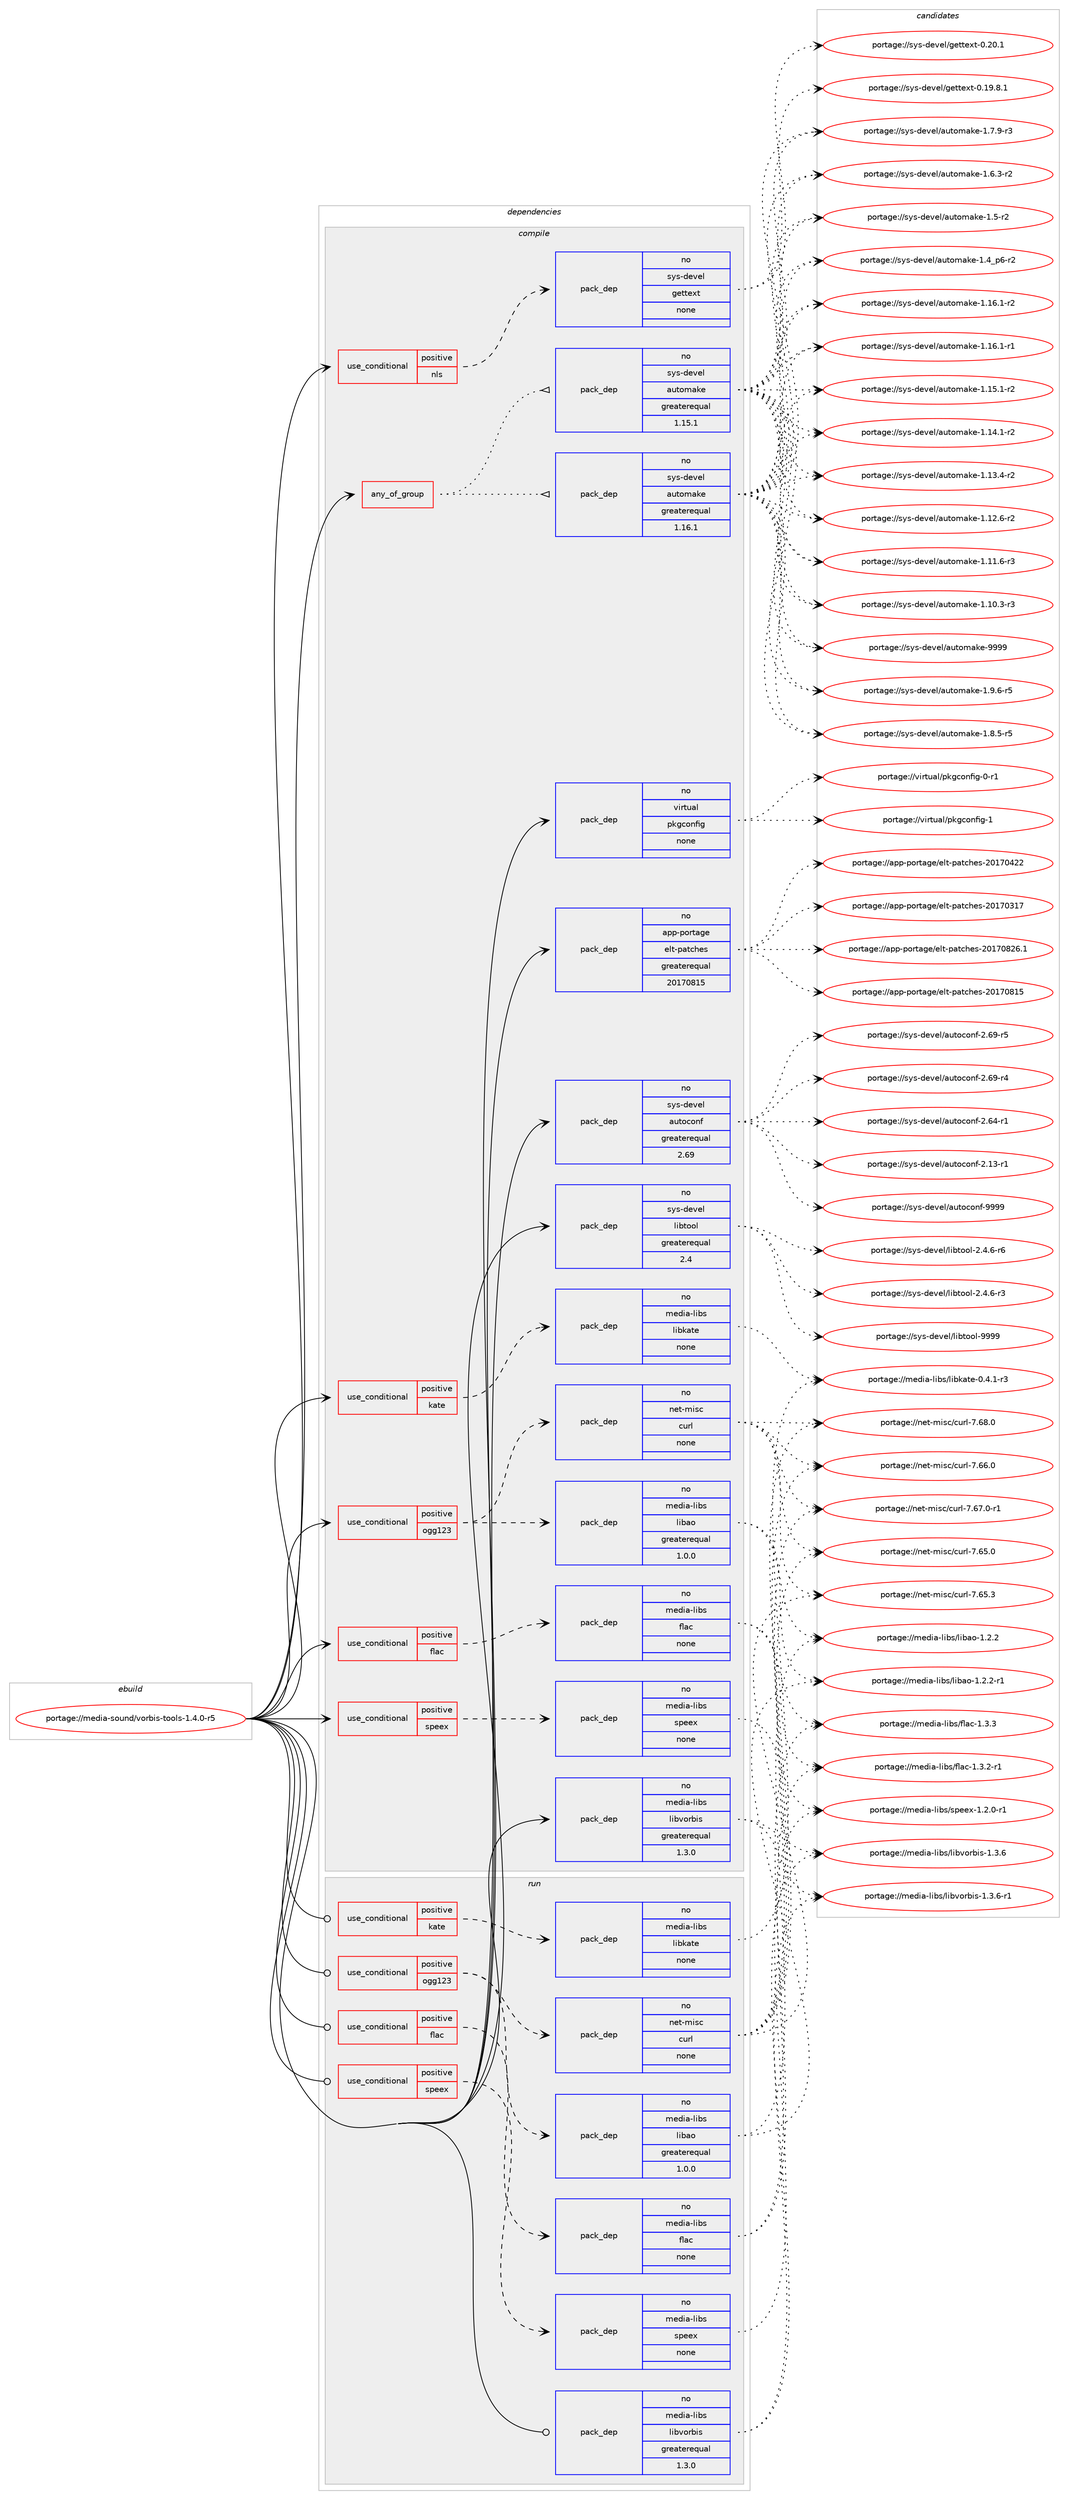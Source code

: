 digraph prolog {

# *************
# Graph options
# *************

newrank=true;
concentrate=true;
compound=true;
graph [rankdir=LR,fontname=Helvetica,fontsize=10,ranksep=1.5];#, ranksep=2.5, nodesep=0.2];
edge  [arrowhead=vee];
node  [fontname=Helvetica,fontsize=10];

# **********
# The ebuild
# **********

subgraph cluster_leftcol {
color=gray;
label=<<i>ebuild</i>>;
id [label="portage://media-sound/vorbis-tools-1.4.0-r5", color=red, width=4, href="../media-sound/vorbis-tools-1.4.0-r5.svg"];
}

# ****************
# The dependencies
# ****************

subgraph cluster_midcol {
color=gray;
label=<<i>dependencies</i>>;
subgraph cluster_compile {
fillcolor="#eeeeee";
style=filled;
label=<<i>compile</i>>;
subgraph any2719 {
dependency184192 [label=<<TABLE BORDER="0" CELLBORDER="1" CELLSPACING="0" CELLPADDING="4"><TR><TD CELLPADDING="10">any_of_group</TD></TR></TABLE>>, shape=none, color=red];subgraph pack139835 {
dependency184193 [label=<<TABLE BORDER="0" CELLBORDER="1" CELLSPACING="0" CELLPADDING="4" WIDTH="220"><TR><TD ROWSPAN="6" CELLPADDING="30">pack_dep</TD></TR><TR><TD WIDTH="110">no</TD></TR><TR><TD>sys-devel</TD></TR><TR><TD>automake</TD></TR><TR><TD>greaterequal</TD></TR><TR><TD>1.16.1</TD></TR></TABLE>>, shape=none, color=blue];
}
dependency184192:e -> dependency184193:w [weight=20,style="dotted",arrowhead="oinv"];
subgraph pack139836 {
dependency184194 [label=<<TABLE BORDER="0" CELLBORDER="1" CELLSPACING="0" CELLPADDING="4" WIDTH="220"><TR><TD ROWSPAN="6" CELLPADDING="30">pack_dep</TD></TR><TR><TD WIDTH="110">no</TD></TR><TR><TD>sys-devel</TD></TR><TR><TD>automake</TD></TR><TR><TD>greaterequal</TD></TR><TR><TD>1.15.1</TD></TR></TABLE>>, shape=none, color=blue];
}
dependency184192:e -> dependency184194:w [weight=20,style="dotted",arrowhead="oinv"];
}
id:e -> dependency184192:w [weight=20,style="solid",arrowhead="vee"];
subgraph cond41488 {
dependency184195 [label=<<TABLE BORDER="0" CELLBORDER="1" CELLSPACING="0" CELLPADDING="4"><TR><TD ROWSPAN="3" CELLPADDING="10">use_conditional</TD></TR><TR><TD>positive</TD></TR><TR><TD>flac</TD></TR></TABLE>>, shape=none, color=red];
subgraph pack139837 {
dependency184196 [label=<<TABLE BORDER="0" CELLBORDER="1" CELLSPACING="0" CELLPADDING="4" WIDTH="220"><TR><TD ROWSPAN="6" CELLPADDING="30">pack_dep</TD></TR><TR><TD WIDTH="110">no</TD></TR><TR><TD>media-libs</TD></TR><TR><TD>flac</TD></TR><TR><TD>none</TD></TR><TR><TD></TD></TR></TABLE>>, shape=none, color=blue];
}
dependency184195:e -> dependency184196:w [weight=20,style="dashed",arrowhead="vee"];
}
id:e -> dependency184195:w [weight=20,style="solid",arrowhead="vee"];
subgraph cond41489 {
dependency184197 [label=<<TABLE BORDER="0" CELLBORDER="1" CELLSPACING="0" CELLPADDING="4"><TR><TD ROWSPAN="3" CELLPADDING="10">use_conditional</TD></TR><TR><TD>positive</TD></TR><TR><TD>kate</TD></TR></TABLE>>, shape=none, color=red];
subgraph pack139838 {
dependency184198 [label=<<TABLE BORDER="0" CELLBORDER="1" CELLSPACING="0" CELLPADDING="4" WIDTH="220"><TR><TD ROWSPAN="6" CELLPADDING="30">pack_dep</TD></TR><TR><TD WIDTH="110">no</TD></TR><TR><TD>media-libs</TD></TR><TR><TD>libkate</TD></TR><TR><TD>none</TD></TR><TR><TD></TD></TR></TABLE>>, shape=none, color=blue];
}
dependency184197:e -> dependency184198:w [weight=20,style="dashed",arrowhead="vee"];
}
id:e -> dependency184197:w [weight=20,style="solid",arrowhead="vee"];
subgraph cond41490 {
dependency184199 [label=<<TABLE BORDER="0" CELLBORDER="1" CELLSPACING="0" CELLPADDING="4"><TR><TD ROWSPAN="3" CELLPADDING="10">use_conditional</TD></TR><TR><TD>positive</TD></TR><TR><TD>nls</TD></TR></TABLE>>, shape=none, color=red];
subgraph pack139839 {
dependency184200 [label=<<TABLE BORDER="0" CELLBORDER="1" CELLSPACING="0" CELLPADDING="4" WIDTH="220"><TR><TD ROWSPAN="6" CELLPADDING="30">pack_dep</TD></TR><TR><TD WIDTH="110">no</TD></TR><TR><TD>sys-devel</TD></TR><TR><TD>gettext</TD></TR><TR><TD>none</TD></TR><TR><TD></TD></TR></TABLE>>, shape=none, color=blue];
}
dependency184199:e -> dependency184200:w [weight=20,style="dashed",arrowhead="vee"];
}
id:e -> dependency184199:w [weight=20,style="solid",arrowhead="vee"];
subgraph cond41491 {
dependency184201 [label=<<TABLE BORDER="0" CELLBORDER="1" CELLSPACING="0" CELLPADDING="4"><TR><TD ROWSPAN="3" CELLPADDING="10">use_conditional</TD></TR><TR><TD>positive</TD></TR><TR><TD>ogg123</TD></TR></TABLE>>, shape=none, color=red];
subgraph pack139840 {
dependency184202 [label=<<TABLE BORDER="0" CELLBORDER="1" CELLSPACING="0" CELLPADDING="4" WIDTH="220"><TR><TD ROWSPAN="6" CELLPADDING="30">pack_dep</TD></TR><TR><TD WIDTH="110">no</TD></TR><TR><TD>media-libs</TD></TR><TR><TD>libao</TD></TR><TR><TD>greaterequal</TD></TR><TR><TD>1.0.0</TD></TR></TABLE>>, shape=none, color=blue];
}
dependency184201:e -> dependency184202:w [weight=20,style="dashed",arrowhead="vee"];
subgraph pack139841 {
dependency184203 [label=<<TABLE BORDER="0" CELLBORDER="1" CELLSPACING="0" CELLPADDING="4" WIDTH="220"><TR><TD ROWSPAN="6" CELLPADDING="30">pack_dep</TD></TR><TR><TD WIDTH="110">no</TD></TR><TR><TD>net-misc</TD></TR><TR><TD>curl</TD></TR><TR><TD>none</TD></TR><TR><TD></TD></TR></TABLE>>, shape=none, color=blue];
}
dependency184201:e -> dependency184203:w [weight=20,style="dashed",arrowhead="vee"];
}
id:e -> dependency184201:w [weight=20,style="solid",arrowhead="vee"];
subgraph cond41492 {
dependency184204 [label=<<TABLE BORDER="0" CELLBORDER="1" CELLSPACING="0" CELLPADDING="4"><TR><TD ROWSPAN="3" CELLPADDING="10">use_conditional</TD></TR><TR><TD>positive</TD></TR><TR><TD>speex</TD></TR></TABLE>>, shape=none, color=red];
subgraph pack139842 {
dependency184205 [label=<<TABLE BORDER="0" CELLBORDER="1" CELLSPACING="0" CELLPADDING="4" WIDTH="220"><TR><TD ROWSPAN="6" CELLPADDING="30">pack_dep</TD></TR><TR><TD WIDTH="110">no</TD></TR><TR><TD>media-libs</TD></TR><TR><TD>speex</TD></TR><TR><TD>none</TD></TR><TR><TD></TD></TR></TABLE>>, shape=none, color=blue];
}
dependency184204:e -> dependency184205:w [weight=20,style="dashed",arrowhead="vee"];
}
id:e -> dependency184204:w [weight=20,style="solid",arrowhead="vee"];
subgraph pack139843 {
dependency184206 [label=<<TABLE BORDER="0" CELLBORDER="1" CELLSPACING="0" CELLPADDING="4" WIDTH="220"><TR><TD ROWSPAN="6" CELLPADDING="30">pack_dep</TD></TR><TR><TD WIDTH="110">no</TD></TR><TR><TD>app-portage</TD></TR><TR><TD>elt-patches</TD></TR><TR><TD>greaterequal</TD></TR><TR><TD>20170815</TD></TR></TABLE>>, shape=none, color=blue];
}
id:e -> dependency184206:w [weight=20,style="solid",arrowhead="vee"];
subgraph pack139844 {
dependency184207 [label=<<TABLE BORDER="0" CELLBORDER="1" CELLSPACING="0" CELLPADDING="4" WIDTH="220"><TR><TD ROWSPAN="6" CELLPADDING="30">pack_dep</TD></TR><TR><TD WIDTH="110">no</TD></TR><TR><TD>media-libs</TD></TR><TR><TD>libvorbis</TD></TR><TR><TD>greaterequal</TD></TR><TR><TD>1.3.0</TD></TR></TABLE>>, shape=none, color=blue];
}
id:e -> dependency184207:w [weight=20,style="solid",arrowhead="vee"];
subgraph pack139845 {
dependency184208 [label=<<TABLE BORDER="0" CELLBORDER="1" CELLSPACING="0" CELLPADDING="4" WIDTH="220"><TR><TD ROWSPAN="6" CELLPADDING="30">pack_dep</TD></TR><TR><TD WIDTH="110">no</TD></TR><TR><TD>sys-devel</TD></TR><TR><TD>autoconf</TD></TR><TR><TD>greaterequal</TD></TR><TR><TD>2.69</TD></TR></TABLE>>, shape=none, color=blue];
}
id:e -> dependency184208:w [weight=20,style="solid",arrowhead="vee"];
subgraph pack139846 {
dependency184209 [label=<<TABLE BORDER="0" CELLBORDER="1" CELLSPACING="0" CELLPADDING="4" WIDTH="220"><TR><TD ROWSPAN="6" CELLPADDING="30">pack_dep</TD></TR><TR><TD WIDTH="110">no</TD></TR><TR><TD>sys-devel</TD></TR><TR><TD>libtool</TD></TR><TR><TD>greaterequal</TD></TR><TR><TD>2.4</TD></TR></TABLE>>, shape=none, color=blue];
}
id:e -> dependency184209:w [weight=20,style="solid",arrowhead="vee"];
subgraph pack139847 {
dependency184210 [label=<<TABLE BORDER="0" CELLBORDER="1" CELLSPACING="0" CELLPADDING="4" WIDTH="220"><TR><TD ROWSPAN="6" CELLPADDING="30">pack_dep</TD></TR><TR><TD WIDTH="110">no</TD></TR><TR><TD>virtual</TD></TR><TR><TD>pkgconfig</TD></TR><TR><TD>none</TD></TR><TR><TD></TD></TR></TABLE>>, shape=none, color=blue];
}
id:e -> dependency184210:w [weight=20,style="solid",arrowhead="vee"];
}
subgraph cluster_compileandrun {
fillcolor="#eeeeee";
style=filled;
label=<<i>compile and run</i>>;
}
subgraph cluster_run {
fillcolor="#eeeeee";
style=filled;
label=<<i>run</i>>;
subgraph cond41493 {
dependency184211 [label=<<TABLE BORDER="0" CELLBORDER="1" CELLSPACING="0" CELLPADDING="4"><TR><TD ROWSPAN="3" CELLPADDING="10">use_conditional</TD></TR><TR><TD>positive</TD></TR><TR><TD>flac</TD></TR></TABLE>>, shape=none, color=red];
subgraph pack139848 {
dependency184212 [label=<<TABLE BORDER="0" CELLBORDER="1" CELLSPACING="0" CELLPADDING="4" WIDTH="220"><TR><TD ROWSPAN="6" CELLPADDING="30">pack_dep</TD></TR><TR><TD WIDTH="110">no</TD></TR><TR><TD>media-libs</TD></TR><TR><TD>flac</TD></TR><TR><TD>none</TD></TR><TR><TD></TD></TR></TABLE>>, shape=none, color=blue];
}
dependency184211:e -> dependency184212:w [weight=20,style="dashed",arrowhead="vee"];
}
id:e -> dependency184211:w [weight=20,style="solid",arrowhead="odot"];
subgraph cond41494 {
dependency184213 [label=<<TABLE BORDER="0" CELLBORDER="1" CELLSPACING="0" CELLPADDING="4"><TR><TD ROWSPAN="3" CELLPADDING="10">use_conditional</TD></TR><TR><TD>positive</TD></TR><TR><TD>kate</TD></TR></TABLE>>, shape=none, color=red];
subgraph pack139849 {
dependency184214 [label=<<TABLE BORDER="0" CELLBORDER="1" CELLSPACING="0" CELLPADDING="4" WIDTH="220"><TR><TD ROWSPAN="6" CELLPADDING="30">pack_dep</TD></TR><TR><TD WIDTH="110">no</TD></TR><TR><TD>media-libs</TD></TR><TR><TD>libkate</TD></TR><TR><TD>none</TD></TR><TR><TD></TD></TR></TABLE>>, shape=none, color=blue];
}
dependency184213:e -> dependency184214:w [weight=20,style="dashed",arrowhead="vee"];
}
id:e -> dependency184213:w [weight=20,style="solid",arrowhead="odot"];
subgraph cond41495 {
dependency184215 [label=<<TABLE BORDER="0" CELLBORDER="1" CELLSPACING="0" CELLPADDING="4"><TR><TD ROWSPAN="3" CELLPADDING="10">use_conditional</TD></TR><TR><TD>positive</TD></TR><TR><TD>ogg123</TD></TR></TABLE>>, shape=none, color=red];
subgraph pack139850 {
dependency184216 [label=<<TABLE BORDER="0" CELLBORDER="1" CELLSPACING="0" CELLPADDING="4" WIDTH="220"><TR><TD ROWSPAN="6" CELLPADDING="30">pack_dep</TD></TR><TR><TD WIDTH="110">no</TD></TR><TR><TD>media-libs</TD></TR><TR><TD>libao</TD></TR><TR><TD>greaterequal</TD></TR><TR><TD>1.0.0</TD></TR></TABLE>>, shape=none, color=blue];
}
dependency184215:e -> dependency184216:w [weight=20,style="dashed",arrowhead="vee"];
subgraph pack139851 {
dependency184217 [label=<<TABLE BORDER="0" CELLBORDER="1" CELLSPACING="0" CELLPADDING="4" WIDTH="220"><TR><TD ROWSPAN="6" CELLPADDING="30">pack_dep</TD></TR><TR><TD WIDTH="110">no</TD></TR><TR><TD>net-misc</TD></TR><TR><TD>curl</TD></TR><TR><TD>none</TD></TR><TR><TD></TD></TR></TABLE>>, shape=none, color=blue];
}
dependency184215:e -> dependency184217:w [weight=20,style="dashed",arrowhead="vee"];
}
id:e -> dependency184215:w [weight=20,style="solid",arrowhead="odot"];
subgraph cond41496 {
dependency184218 [label=<<TABLE BORDER="0" CELLBORDER="1" CELLSPACING="0" CELLPADDING="4"><TR><TD ROWSPAN="3" CELLPADDING="10">use_conditional</TD></TR><TR><TD>positive</TD></TR><TR><TD>speex</TD></TR></TABLE>>, shape=none, color=red];
subgraph pack139852 {
dependency184219 [label=<<TABLE BORDER="0" CELLBORDER="1" CELLSPACING="0" CELLPADDING="4" WIDTH="220"><TR><TD ROWSPAN="6" CELLPADDING="30">pack_dep</TD></TR><TR><TD WIDTH="110">no</TD></TR><TR><TD>media-libs</TD></TR><TR><TD>speex</TD></TR><TR><TD>none</TD></TR><TR><TD></TD></TR></TABLE>>, shape=none, color=blue];
}
dependency184218:e -> dependency184219:w [weight=20,style="dashed",arrowhead="vee"];
}
id:e -> dependency184218:w [weight=20,style="solid",arrowhead="odot"];
subgraph pack139853 {
dependency184220 [label=<<TABLE BORDER="0" CELLBORDER="1" CELLSPACING="0" CELLPADDING="4" WIDTH="220"><TR><TD ROWSPAN="6" CELLPADDING="30">pack_dep</TD></TR><TR><TD WIDTH="110">no</TD></TR><TR><TD>media-libs</TD></TR><TR><TD>libvorbis</TD></TR><TR><TD>greaterequal</TD></TR><TR><TD>1.3.0</TD></TR></TABLE>>, shape=none, color=blue];
}
id:e -> dependency184220:w [weight=20,style="solid",arrowhead="odot"];
}
}

# **************
# The candidates
# **************

subgraph cluster_choices {
rank=same;
color=gray;
label=<<i>candidates</i>>;

subgraph choice139835 {
color=black;
nodesep=1;
choice115121115451001011181011084797117116111109971071014557575757 [label="portage://sys-devel/automake-9999", color=red, width=4,href="../sys-devel/automake-9999.svg"];
choice115121115451001011181011084797117116111109971071014549465746544511453 [label="portage://sys-devel/automake-1.9.6-r5", color=red, width=4,href="../sys-devel/automake-1.9.6-r5.svg"];
choice115121115451001011181011084797117116111109971071014549465646534511453 [label="portage://sys-devel/automake-1.8.5-r5", color=red, width=4,href="../sys-devel/automake-1.8.5-r5.svg"];
choice115121115451001011181011084797117116111109971071014549465546574511451 [label="portage://sys-devel/automake-1.7.9-r3", color=red, width=4,href="../sys-devel/automake-1.7.9-r3.svg"];
choice115121115451001011181011084797117116111109971071014549465446514511450 [label="portage://sys-devel/automake-1.6.3-r2", color=red, width=4,href="../sys-devel/automake-1.6.3-r2.svg"];
choice11512111545100101118101108479711711611110997107101454946534511450 [label="portage://sys-devel/automake-1.5-r2", color=red, width=4,href="../sys-devel/automake-1.5-r2.svg"];
choice115121115451001011181011084797117116111109971071014549465295112544511450 [label="portage://sys-devel/automake-1.4_p6-r2", color=red, width=4,href="../sys-devel/automake-1.4_p6-r2.svg"];
choice11512111545100101118101108479711711611110997107101454946495446494511450 [label="portage://sys-devel/automake-1.16.1-r2", color=red, width=4,href="../sys-devel/automake-1.16.1-r2.svg"];
choice11512111545100101118101108479711711611110997107101454946495446494511449 [label="portage://sys-devel/automake-1.16.1-r1", color=red, width=4,href="../sys-devel/automake-1.16.1-r1.svg"];
choice11512111545100101118101108479711711611110997107101454946495346494511450 [label="portage://sys-devel/automake-1.15.1-r2", color=red, width=4,href="../sys-devel/automake-1.15.1-r2.svg"];
choice11512111545100101118101108479711711611110997107101454946495246494511450 [label="portage://sys-devel/automake-1.14.1-r2", color=red, width=4,href="../sys-devel/automake-1.14.1-r2.svg"];
choice11512111545100101118101108479711711611110997107101454946495146524511450 [label="portage://sys-devel/automake-1.13.4-r2", color=red, width=4,href="../sys-devel/automake-1.13.4-r2.svg"];
choice11512111545100101118101108479711711611110997107101454946495046544511450 [label="portage://sys-devel/automake-1.12.6-r2", color=red, width=4,href="../sys-devel/automake-1.12.6-r2.svg"];
choice11512111545100101118101108479711711611110997107101454946494946544511451 [label="portage://sys-devel/automake-1.11.6-r3", color=red, width=4,href="../sys-devel/automake-1.11.6-r3.svg"];
choice11512111545100101118101108479711711611110997107101454946494846514511451 [label="portage://sys-devel/automake-1.10.3-r3", color=red, width=4,href="../sys-devel/automake-1.10.3-r3.svg"];
dependency184193:e -> choice115121115451001011181011084797117116111109971071014557575757:w [style=dotted,weight="100"];
dependency184193:e -> choice115121115451001011181011084797117116111109971071014549465746544511453:w [style=dotted,weight="100"];
dependency184193:e -> choice115121115451001011181011084797117116111109971071014549465646534511453:w [style=dotted,weight="100"];
dependency184193:e -> choice115121115451001011181011084797117116111109971071014549465546574511451:w [style=dotted,weight="100"];
dependency184193:e -> choice115121115451001011181011084797117116111109971071014549465446514511450:w [style=dotted,weight="100"];
dependency184193:e -> choice11512111545100101118101108479711711611110997107101454946534511450:w [style=dotted,weight="100"];
dependency184193:e -> choice115121115451001011181011084797117116111109971071014549465295112544511450:w [style=dotted,weight="100"];
dependency184193:e -> choice11512111545100101118101108479711711611110997107101454946495446494511450:w [style=dotted,weight="100"];
dependency184193:e -> choice11512111545100101118101108479711711611110997107101454946495446494511449:w [style=dotted,weight="100"];
dependency184193:e -> choice11512111545100101118101108479711711611110997107101454946495346494511450:w [style=dotted,weight="100"];
dependency184193:e -> choice11512111545100101118101108479711711611110997107101454946495246494511450:w [style=dotted,weight="100"];
dependency184193:e -> choice11512111545100101118101108479711711611110997107101454946495146524511450:w [style=dotted,weight="100"];
dependency184193:e -> choice11512111545100101118101108479711711611110997107101454946495046544511450:w [style=dotted,weight="100"];
dependency184193:e -> choice11512111545100101118101108479711711611110997107101454946494946544511451:w [style=dotted,weight="100"];
dependency184193:e -> choice11512111545100101118101108479711711611110997107101454946494846514511451:w [style=dotted,weight="100"];
}
subgraph choice139836 {
color=black;
nodesep=1;
choice115121115451001011181011084797117116111109971071014557575757 [label="portage://sys-devel/automake-9999", color=red, width=4,href="../sys-devel/automake-9999.svg"];
choice115121115451001011181011084797117116111109971071014549465746544511453 [label="portage://sys-devel/automake-1.9.6-r5", color=red, width=4,href="../sys-devel/automake-1.9.6-r5.svg"];
choice115121115451001011181011084797117116111109971071014549465646534511453 [label="portage://sys-devel/automake-1.8.5-r5", color=red, width=4,href="../sys-devel/automake-1.8.5-r5.svg"];
choice115121115451001011181011084797117116111109971071014549465546574511451 [label="portage://sys-devel/automake-1.7.9-r3", color=red, width=4,href="../sys-devel/automake-1.7.9-r3.svg"];
choice115121115451001011181011084797117116111109971071014549465446514511450 [label="portage://sys-devel/automake-1.6.3-r2", color=red, width=4,href="../sys-devel/automake-1.6.3-r2.svg"];
choice11512111545100101118101108479711711611110997107101454946534511450 [label="portage://sys-devel/automake-1.5-r2", color=red, width=4,href="../sys-devel/automake-1.5-r2.svg"];
choice115121115451001011181011084797117116111109971071014549465295112544511450 [label="portage://sys-devel/automake-1.4_p6-r2", color=red, width=4,href="../sys-devel/automake-1.4_p6-r2.svg"];
choice11512111545100101118101108479711711611110997107101454946495446494511450 [label="portage://sys-devel/automake-1.16.1-r2", color=red, width=4,href="../sys-devel/automake-1.16.1-r2.svg"];
choice11512111545100101118101108479711711611110997107101454946495446494511449 [label="portage://sys-devel/automake-1.16.1-r1", color=red, width=4,href="../sys-devel/automake-1.16.1-r1.svg"];
choice11512111545100101118101108479711711611110997107101454946495346494511450 [label="portage://sys-devel/automake-1.15.1-r2", color=red, width=4,href="../sys-devel/automake-1.15.1-r2.svg"];
choice11512111545100101118101108479711711611110997107101454946495246494511450 [label="portage://sys-devel/automake-1.14.1-r2", color=red, width=4,href="../sys-devel/automake-1.14.1-r2.svg"];
choice11512111545100101118101108479711711611110997107101454946495146524511450 [label="portage://sys-devel/automake-1.13.4-r2", color=red, width=4,href="../sys-devel/automake-1.13.4-r2.svg"];
choice11512111545100101118101108479711711611110997107101454946495046544511450 [label="portage://sys-devel/automake-1.12.6-r2", color=red, width=4,href="../sys-devel/automake-1.12.6-r2.svg"];
choice11512111545100101118101108479711711611110997107101454946494946544511451 [label="portage://sys-devel/automake-1.11.6-r3", color=red, width=4,href="../sys-devel/automake-1.11.6-r3.svg"];
choice11512111545100101118101108479711711611110997107101454946494846514511451 [label="portage://sys-devel/automake-1.10.3-r3", color=red, width=4,href="../sys-devel/automake-1.10.3-r3.svg"];
dependency184194:e -> choice115121115451001011181011084797117116111109971071014557575757:w [style=dotted,weight="100"];
dependency184194:e -> choice115121115451001011181011084797117116111109971071014549465746544511453:w [style=dotted,weight="100"];
dependency184194:e -> choice115121115451001011181011084797117116111109971071014549465646534511453:w [style=dotted,weight="100"];
dependency184194:e -> choice115121115451001011181011084797117116111109971071014549465546574511451:w [style=dotted,weight="100"];
dependency184194:e -> choice115121115451001011181011084797117116111109971071014549465446514511450:w [style=dotted,weight="100"];
dependency184194:e -> choice11512111545100101118101108479711711611110997107101454946534511450:w [style=dotted,weight="100"];
dependency184194:e -> choice115121115451001011181011084797117116111109971071014549465295112544511450:w [style=dotted,weight="100"];
dependency184194:e -> choice11512111545100101118101108479711711611110997107101454946495446494511450:w [style=dotted,weight="100"];
dependency184194:e -> choice11512111545100101118101108479711711611110997107101454946495446494511449:w [style=dotted,weight="100"];
dependency184194:e -> choice11512111545100101118101108479711711611110997107101454946495346494511450:w [style=dotted,weight="100"];
dependency184194:e -> choice11512111545100101118101108479711711611110997107101454946495246494511450:w [style=dotted,weight="100"];
dependency184194:e -> choice11512111545100101118101108479711711611110997107101454946495146524511450:w [style=dotted,weight="100"];
dependency184194:e -> choice11512111545100101118101108479711711611110997107101454946495046544511450:w [style=dotted,weight="100"];
dependency184194:e -> choice11512111545100101118101108479711711611110997107101454946494946544511451:w [style=dotted,weight="100"];
dependency184194:e -> choice11512111545100101118101108479711711611110997107101454946494846514511451:w [style=dotted,weight="100"];
}
subgraph choice139837 {
color=black;
nodesep=1;
choice109101100105974510810598115471021089799454946514651 [label="portage://media-libs/flac-1.3.3", color=red, width=4,href="../media-libs/flac-1.3.3.svg"];
choice1091011001059745108105981154710210897994549465146504511449 [label="portage://media-libs/flac-1.3.2-r1", color=red, width=4,href="../media-libs/flac-1.3.2-r1.svg"];
dependency184196:e -> choice109101100105974510810598115471021089799454946514651:w [style=dotted,weight="100"];
dependency184196:e -> choice1091011001059745108105981154710210897994549465146504511449:w [style=dotted,weight="100"];
}
subgraph choice139838 {
color=black;
nodesep=1;
choice1091011001059745108105981154710810598107971161014548465246494511451 [label="portage://media-libs/libkate-0.4.1-r3", color=red, width=4,href="../media-libs/libkate-0.4.1-r3.svg"];
dependency184198:e -> choice1091011001059745108105981154710810598107971161014548465246494511451:w [style=dotted,weight="100"];
}
subgraph choice139839 {
color=black;
nodesep=1;
choice115121115451001011181011084710310111611610112011645484650484649 [label="portage://sys-devel/gettext-0.20.1", color=red, width=4,href="../sys-devel/gettext-0.20.1.svg"];
choice1151211154510010111810110847103101116116101120116454846495746564649 [label="portage://sys-devel/gettext-0.19.8.1", color=red, width=4,href="../sys-devel/gettext-0.19.8.1.svg"];
dependency184200:e -> choice115121115451001011181011084710310111611610112011645484650484649:w [style=dotted,weight="100"];
dependency184200:e -> choice1151211154510010111810110847103101116116101120116454846495746564649:w [style=dotted,weight="100"];
}
subgraph choice139840 {
color=black;
nodesep=1;
choice1091011001059745108105981154710810598971114549465046504511449 [label="portage://media-libs/libao-1.2.2-r1", color=red, width=4,href="../media-libs/libao-1.2.2-r1.svg"];
choice109101100105974510810598115471081059897111454946504650 [label="portage://media-libs/libao-1.2.2", color=red, width=4,href="../media-libs/libao-1.2.2.svg"];
dependency184202:e -> choice1091011001059745108105981154710810598971114549465046504511449:w [style=dotted,weight="100"];
dependency184202:e -> choice109101100105974510810598115471081059897111454946504650:w [style=dotted,weight="100"];
}
subgraph choice139841 {
color=black;
nodesep=1;
choice1101011164510910511599479911711410845554654564648 [label="portage://net-misc/curl-7.68.0", color=red, width=4,href="../net-misc/curl-7.68.0.svg"];
choice11010111645109105115994799117114108455546545546484511449 [label="portage://net-misc/curl-7.67.0-r1", color=red, width=4,href="../net-misc/curl-7.67.0-r1.svg"];
choice1101011164510910511599479911711410845554654544648 [label="portage://net-misc/curl-7.66.0", color=red, width=4,href="../net-misc/curl-7.66.0.svg"];
choice1101011164510910511599479911711410845554654534651 [label="portage://net-misc/curl-7.65.3", color=red, width=4,href="../net-misc/curl-7.65.3.svg"];
choice1101011164510910511599479911711410845554654534648 [label="portage://net-misc/curl-7.65.0", color=red, width=4,href="../net-misc/curl-7.65.0.svg"];
dependency184203:e -> choice1101011164510910511599479911711410845554654564648:w [style=dotted,weight="100"];
dependency184203:e -> choice11010111645109105115994799117114108455546545546484511449:w [style=dotted,weight="100"];
dependency184203:e -> choice1101011164510910511599479911711410845554654544648:w [style=dotted,weight="100"];
dependency184203:e -> choice1101011164510910511599479911711410845554654534651:w [style=dotted,weight="100"];
dependency184203:e -> choice1101011164510910511599479911711410845554654534648:w [style=dotted,weight="100"];
}
subgraph choice139842 {
color=black;
nodesep=1;
choice109101100105974510810598115471151121011011204549465046484511449 [label="portage://media-libs/speex-1.2.0-r1", color=red, width=4,href="../media-libs/speex-1.2.0-r1.svg"];
dependency184205:e -> choice109101100105974510810598115471151121011011204549465046484511449:w [style=dotted,weight="100"];
}
subgraph choice139843 {
color=black;
nodesep=1;
choice971121124511211111411697103101471011081164511297116991041011154550484955485650544649 [label="portage://app-portage/elt-patches-20170826.1", color=red, width=4,href="../app-portage/elt-patches-20170826.1.svg"];
choice97112112451121111141169710310147101108116451129711699104101115455048495548564953 [label="portage://app-portage/elt-patches-20170815", color=red, width=4,href="../app-portage/elt-patches-20170815.svg"];
choice97112112451121111141169710310147101108116451129711699104101115455048495548525050 [label="portage://app-portage/elt-patches-20170422", color=red, width=4,href="../app-portage/elt-patches-20170422.svg"];
choice97112112451121111141169710310147101108116451129711699104101115455048495548514955 [label="portage://app-portage/elt-patches-20170317", color=red, width=4,href="../app-portage/elt-patches-20170317.svg"];
dependency184206:e -> choice971121124511211111411697103101471011081164511297116991041011154550484955485650544649:w [style=dotted,weight="100"];
dependency184206:e -> choice97112112451121111141169710310147101108116451129711699104101115455048495548564953:w [style=dotted,weight="100"];
dependency184206:e -> choice97112112451121111141169710310147101108116451129711699104101115455048495548525050:w [style=dotted,weight="100"];
dependency184206:e -> choice97112112451121111141169710310147101108116451129711699104101115455048495548514955:w [style=dotted,weight="100"];
}
subgraph choice139844 {
color=black;
nodesep=1;
choice1091011001059745108105981154710810598118111114981051154549465146544511449 [label="portage://media-libs/libvorbis-1.3.6-r1", color=red, width=4,href="../media-libs/libvorbis-1.3.6-r1.svg"];
choice109101100105974510810598115471081059811811111498105115454946514654 [label="portage://media-libs/libvorbis-1.3.6", color=red, width=4,href="../media-libs/libvorbis-1.3.6.svg"];
dependency184207:e -> choice1091011001059745108105981154710810598118111114981051154549465146544511449:w [style=dotted,weight="100"];
dependency184207:e -> choice109101100105974510810598115471081059811811111498105115454946514654:w [style=dotted,weight="100"];
}
subgraph choice139845 {
color=black;
nodesep=1;
choice115121115451001011181011084797117116111991111101024557575757 [label="portage://sys-devel/autoconf-9999", color=red, width=4,href="../sys-devel/autoconf-9999.svg"];
choice1151211154510010111810110847971171161119911111010245504654574511453 [label="portage://sys-devel/autoconf-2.69-r5", color=red, width=4,href="../sys-devel/autoconf-2.69-r5.svg"];
choice1151211154510010111810110847971171161119911111010245504654574511452 [label="portage://sys-devel/autoconf-2.69-r4", color=red, width=4,href="../sys-devel/autoconf-2.69-r4.svg"];
choice1151211154510010111810110847971171161119911111010245504654524511449 [label="portage://sys-devel/autoconf-2.64-r1", color=red, width=4,href="../sys-devel/autoconf-2.64-r1.svg"];
choice1151211154510010111810110847971171161119911111010245504649514511449 [label="portage://sys-devel/autoconf-2.13-r1", color=red, width=4,href="../sys-devel/autoconf-2.13-r1.svg"];
dependency184208:e -> choice115121115451001011181011084797117116111991111101024557575757:w [style=dotted,weight="100"];
dependency184208:e -> choice1151211154510010111810110847971171161119911111010245504654574511453:w [style=dotted,weight="100"];
dependency184208:e -> choice1151211154510010111810110847971171161119911111010245504654574511452:w [style=dotted,weight="100"];
dependency184208:e -> choice1151211154510010111810110847971171161119911111010245504654524511449:w [style=dotted,weight="100"];
dependency184208:e -> choice1151211154510010111810110847971171161119911111010245504649514511449:w [style=dotted,weight="100"];
}
subgraph choice139846 {
color=black;
nodesep=1;
choice1151211154510010111810110847108105981161111111084557575757 [label="portage://sys-devel/libtool-9999", color=red, width=4,href="../sys-devel/libtool-9999.svg"];
choice1151211154510010111810110847108105981161111111084550465246544511454 [label="portage://sys-devel/libtool-2.4.6-r6", color=red, width=4,href="../sys-devel/libtool-2.4.6-r6.svg"];
choice1151211154510010111810110847108105981161111111084550465246544511451 [label="portage://sys-devel/libtool-2.4.6-r3", color=red, width=4,href="../sys-devel/libtool-2.4.6-r3.svg"];
dependency184209:e -> choice1151211154510010111810110847108105981161111111084557575757:w [style=dotted,weight="100"];
dependency184209:e -> choice1151211154510010111810110847108105981161111111084550465246544511454:w [style=dotted,weight="100"];
dependency184209:e -> choice1151211154510010111810110847108105981161111111084550465246544511451:w [style=dotted,weight="100"];
}
subgraph choice139847 {
color=black;
nodesep=1;
choice1181051141161179710847112107103991111101021051034549 [label="portage://virtual/pkgconfig-1", color=red, width=4,href="../virtual/pkgconfig-1.svg"];
choice11810511411611797108471121071039911111010210510345484511449 [label="portage://virtual/pkgconfig-0-r1", color=red, width=4,href="../virtual/pkgconfig-0-r1.svg"];
dependency184210:e -> choice1181051141161179710847112107103991111101021051034549:w [style=dotted,weight="100"];
dependency184210:e -> choice11810511411611797108471121071039911111010210510345484511449:w [style=dotted,weight="100"];
}
subgraph choice139848 {
color=black;
nodesep=1;
choice109101100105974510810598115471021089799454946514651 [label="portage://media-libs/flac-1.3.3", color=red, width=4,href="../media-libs/flac-1.3.3.svg"];
choice1091011001059745108105981154710210897994549465146504511449 [label="portage://media-libs/flac-1.3.2-r1", color=red, width=4,href="../media-libs/flac-1.3.2-r1.svg"];
dependency184212:e -> choice109101100105974510810598115471021089799454946514651:w [style=dotted,weight="100"];
dependency184212:e -> choice1091011001059745108105981154710210897994549465146504511449:w [style=dotted,weight="100"];
}
subgraph choice139849 {
color=black;
nodesep=1;
choice1091011001059745108105981154710810598107971161014548465246494511451 [label="portage://media-libs/libkate-0.4.1-r3", color=red, width=4,href="../media-libs/libkate-0.4.1-r3.svg"];
dependency184214:e -> choice1091011001059745108105981154710810598107971161014548465246494511451:w [style=dotted,weight="100"];
}
subgraph choice139850 {
color=black;
nodesep=1;
choice1091011001059745108105981154710810598971114549465046504511449 [label="portage://media-libs/libao-1.2.2-r1", color=red, width=4,href="../media-libs/libao-1.2.2-r1.svg"];
choice109101100105974510810598115471081059897111454946504650 [label="portage://media-libs/libao-1.2.2", color=red, width=4,href="../media-libs/libao-1.2.2.svg"];
dependency184216:e -> choice1091011001059745108105981154710810598971114549465046504511449:w [style=dotted,weight="100"];
dependency184216:e -> choice109101100105974510810598115471081059897111454946504650:w [style=dotted,weight="100"];
}
subgraph choice139851 {
color=black;
nodesep=1;
choice1101011164510910511599479911711410845554654564648 [label="portage://net-misc/curl-7.68.0", color=red, width=4,href="../net-misc/curl-7.68.0.svg"];
choice11010111645109105115994799117114108455546545546484511449 [label="portage://net-misc/curl-7.67.0-r1", color=red, width=4,href="../net-misc/curl-7.67.0-r1.svg"];
choice1101011164510910511599479911711410845554654544648 [label="portage://net-misc/curl-7.66.0", color=red, width=4,href="../net-misc/curl-7.66.0.svg"];
choice1101011164510910511599479911711410845554654534651 [label="portage://net-misc/curl-7.65.3", color=red, width=4,href="../net-misc/curl-7.65.3.svg"];
choice1101011164510910511599479911711410845554654534648 [label="portage://net-misc/curl-7.65.0", color=red, width=4,href="../net-misc/curl-7.65.0.svg"];
dependency184217:e -> choice1101011164510910511599479911711410845554654564648:w [style=dotted,weight="100"];
dependency184217:e -> choice11010111645109105115994799117114108455546545546484511449:w [style=dotted,weight="100"];
dependency184217:e -> choice1101011164510910511599479911711410845554654544648:w [style=dotted,weight="100"];
dependency184217:e -> choice1101011164510910511599479911711410845554654534651:w [style=dotted,weight="100"];
dependency184217:e -> choice1101011164510910511599479911711410845554654534648:w [style=dotted,weight="100"];
}
subgraph choice139852 {
color=black;
nodesep=1;
choice109101100105974510810598115471151121011011204549465046484511449 [label="portage://media-libs/speex-1.2.0-r1", color=red, width=4,href="../media-libs/speex-1.2.0-r1.svg"];
dependency184219:e -> choice109101100105974510810598115471151121011011204549465046484511449:w [style=dotted,weight="100"];
}
subgraph choice139853 {
color=black;
nodesep=1;
choice1091011001059745108105981154710810598118111114981051154549465146544511449 [label="portage://media-libs/libvorbis-1.3.6-r1", color=red, width=4,href="../media-libs/libvorbis-1.3.6-r1.svg"];
choice109101100105974510810598115471081059811811111498105115454946514654 [label="portage://media-libs/libvorbis-1.3.6", color=red, width=4,href="../media-libs/libvorbis-1.3.6.svg"];
dependency184220:e -> choice1091011001059745108105981154710810598118111114981051154549465146544511449:w [style=dotted,weight="100"];
dependency184220:e -> choice109101100105974510810598115471081059811811111498105115454946514654:w [style=dotted,weight="100"];
}
}

}
